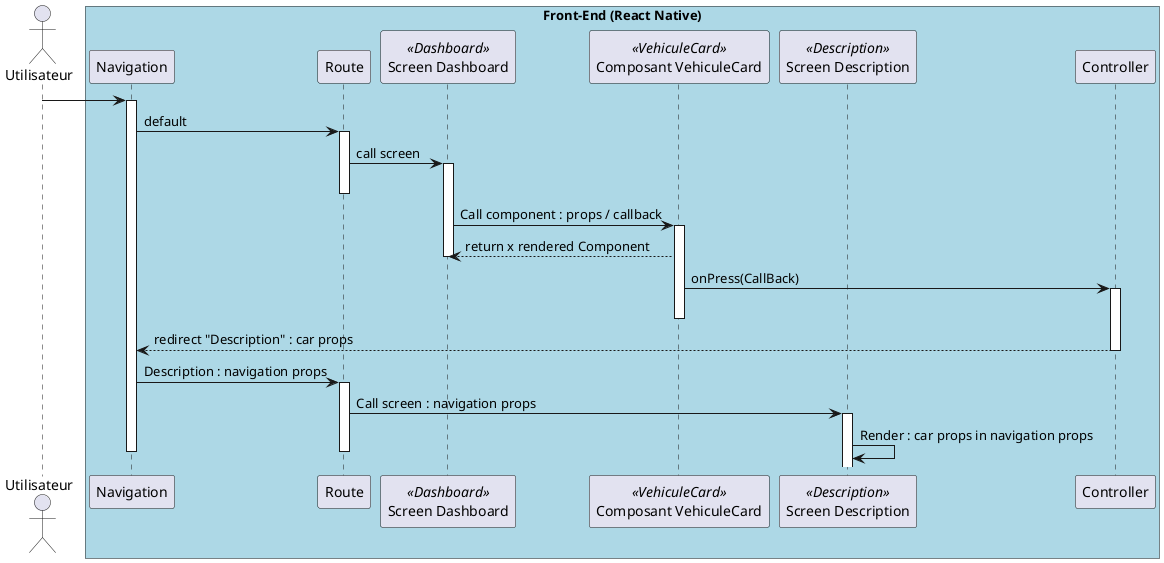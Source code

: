 @startuml

actor Utilisateur as user
participant "Route" as route
participant "Navigation" as browser
participant "Screen Dashboard" as component << Dashboard >>
participant "Screen Description" as component3 << Description >>
participant "Composant VehiculeCard" as component2 << VehiculeCard >>
participant "Controller" as controller



box "Front-End (React Native)" #LightBlue
participant browser
participant route
participant component
participant component2
participant component3
participant controller
end box


user -> browser
activate browser
browser -> route : default
activate route
route -> component : call screen



activate component
deactivate route














component -> component2 : Call component : props / callback
activate component2
component2 --> component : return x rendered Component




deactivate component


component2 -> controller : onPress(CallBack)

activate controller
deactivate component2


controller --> browser : redirect "Description" : car props

deactivate controller
browser -> route : Description : navigation props
activate route
route -> component3 : Call screen : navigation props
activate component3
component3 -> component3 : Render : car props in navigation props


deactivate browser
deactivate route





deactivate controller













deactivate component
deactivate controller






' alt result

'     form -> controler : formSignIn(email,pwd)
'     controler -> controler : result = checkFields()

'     alt result
'     	controler -> secure : Secure.authenticate(email, pwd, true);
'     	secure -> security : onAuthenticated()
'     	security --> form : renderJSON(0);
'     	form --> user : display main page
'     else !result
'     	controler --> form : renderJSON(1)
'     	form --> user : display error
'     end

' else !result
' 	form --> user : display error
' end

@enduml